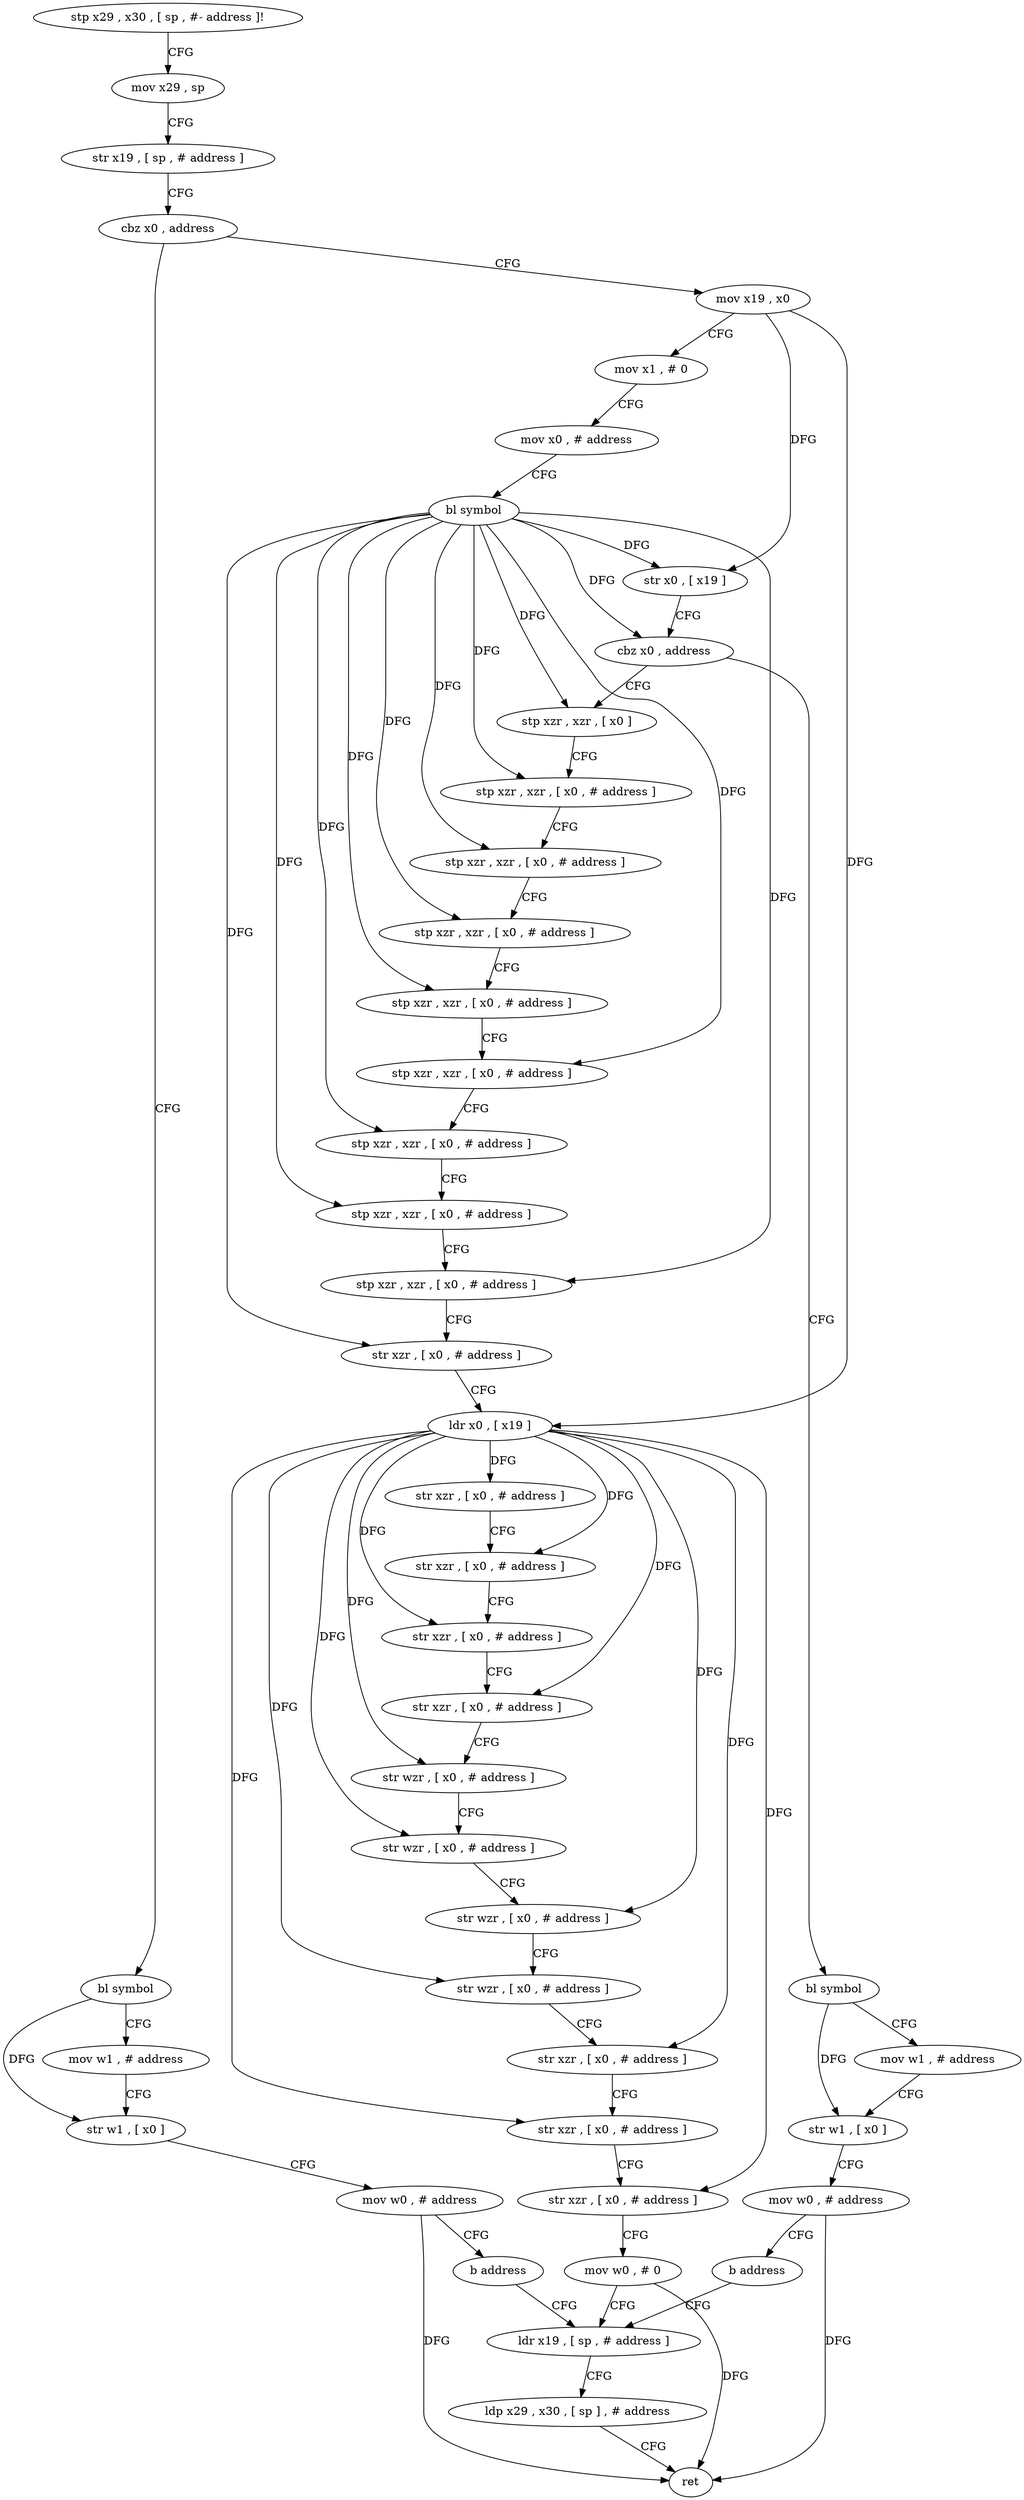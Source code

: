 digraph "func" {
"124228" [label = "stp x29 , x30 , [ sp , #- address ]!" ]
"124232" [label = "mov x29 , sp" ]
"124236" [label = "str x19 , [ sp , # address ]" ]
"124240" [label = "cbz x0 , address" ]
"124372" [label = "bl symbol" ]
"124244" [label = "mov x19 , x0" ]
"124376" [label = "mov w1 , # address" ]
"124380" [label = "str w1 , [ x0 ]" ]
"124384" [label = "mov w0 , # address" ]
"124388" [label = "b address" ]
"124360" [label = "ldr x19 , [ sp , # address ]" ]
"124248" [label = "mov x1 , # 0" ]
"124252" [label = "mov x0 , # address" ]
"124256" [label = "bl symbol" ]
"124260" [label = "str x0 , [ x19 ]" ]
"124264" [label = "cbz x0 , address" ]
"124392" [label = "bl symbol" ]
"124268" [label = "stp xzr , xzr , [ x0 ]" ]
"124364" [label = "ldp x29 , x30 , [ sp ] , # address" ]
"124368" [label = "ret" ]
"124396" [label = "mov w1 , # address" ]
"124400" [label = "str w1 , [ x0 ]" ]
"124404" [label = "mov w0 , # address" ]
"124408" [label = "b address" ]
"124272" [label = "stp xzr , xzr , [ x0 , # address ]" ]
"124276" [label = "stp xzr , xzr , [ x0 , # address ]" ]
"124280" [label = "stp xzr , xzr , [ x0 , # address ]" ]
"124284" [label = "stp xzr , xzr , [ x0 , # address ]" ]
"124288" [label = "stp xzr , xzr , [ x0 , # address ]" ]
"124292" [label = "stp xzr , xzr , [ x0 , # address ]" ]
"124296" [label = "stp xzr , xzr , [ x0 , # address ]" ]
"124300" [label = "stp xzr , xzr , [ x0 , # address ]" ]
"124304" [label = "str xzr , [ x0 , # address ]" ]
"124308" [label = "ldr x0 , [ x19 ]" ]
"124312" [label = "str xzr , [ x0 , # address ]" ]
"124316" [label = "str xzr , [ x0 , # address ]" ]
"124320" [label = "str xzr , [ x0 , # address ]" ]
"124324" [label = "str xzr , [ x0 , # address ]" ]
"124328" [label = "str wzr , [ x0 , # address ]" ]
"124332" [label = "str wzr , [ x0 , # address ]" ]
"124336" [label = "str wzr , [ x0 , # address ]" ]
"124340" [label = "str wzr , [ x0 , # address ]" ]
"124344" [label = "str xzr , [ x0 , # address ]" ]
"124348" [label = "str xzr , [ x0 , # address ]" ]
"124352" [label = "str xzr , [ x0 , # address ]" ]
"124356" [label = "mov w0 , # 0" ]
"124228" -> "124232" [ label = "CFG" ]
"124232" -> "124236" [ label = "CFG" ]
"124236" -> "124240" [ label = "CFG" ]
"124240" -> "124372" [ label = "CFG" ]
"124240" -> "124244" [ label = "CFG" ]
"124372" -> "124376" [ label = "CFG" ]
"124372" -> "124380" [ label = "DFG" ]
"124244" -> "124248" [ label = "CFG" ]
"124244" -> "124260" [ label = "DFG" ]
"124244" -> "124308" [ label = "DFG" ]
"124376" -> "124380" [ label = "CFG" ]
"124380" -> "124384" [ label = "CFG" ]
"124384" -> "124388" [ label = "CFG" ]
"124384" -> "124368" [ label = "DFG" ]
"124388" -> "124360" [ label = "CFG" ]
"124360" -> "124364" [ label = "CFG" ]
"124248" -> "124252" [ label = "CFG" ]
"124252" -> "124256" [ label = "CFG" ]
"124256" -> "124260" [ label = "DFG" ]
"124256" -> "124264" [ label = "DFG" ]
"124256" -> "124268" [ label = "DFG" ]
"124256" -> "124272" [ label = "DFG" ]
"124256" -> "124276" [ label = "DFG" ]
"124256" -> "124280" [ label = "DFG" ]
"124256" -> "124284" [ label = "DFG" ]
"124256" -> "124288" [ label = "DFG" ]
"124256" -> "124292" [ label = "DFG" ]
"124256" -> "124296" [ label = "DFG" ]
"124256" -> "124300" [ label = "DFG" ]
"124256" -> "124304" [ label = "DFG" ]
"124260" -> "124264" [ label = "CFG" ]
"124264" -> "124392" [ label = "CFG" ]
"124264" -> "124268" [ label = "CFG" ]
"124392" -> "124396" [ label = "CFG" ]
"124392" -> "124400" [ label = "DFG" ]
"124268" -> "124272" [ label = "CFG" ]
"124364" -> "124368" [ label = "CFG" ]
"124396" -> "124400" [ label = "CFG" ]
"124400" -> "124404" [ label = "CFG" ]
"124404" -> "124408" [ label = "CFG" ]
"124404" -> "124368" [ label = "DFG" ]
"124408" -> "124360" [ label = "CFG" ]
"124272" -> "124276" [ label = "CFG" ]
"124276" -> "124280" [ label = "CFG" ]
"124280" -> "124284" [ label = "CFG" ]
"124284" -> "124288" [ label = "CFG" ]
"124288" -> "124292" [ label = "CFG" ]
"124292" -> "124296" [ label = "CFG" ]
"124296" -> "124300" [ label = "CFG" ]
"124300" -> "124304" [ label = "CFG" ]
"124304" -> "124308" [ label = "CFG" ]
"124308" -> "124312" [ label = "DFG" ]
"124308" -> "124316" [ label = "DFG" ]
"124308" -> "124320" [ label = "DFG" ]
"124308" -> "124324" [ label = "DFG" ]
"124308" -> "124328" [ label = "DFG" ]
"124308" -> "124332" [ label = "DFG" ]
"124308" -> "124336" [ label = "DFG" ]
"124308" -> "124340" [ label = "DFG" ]
"124308" -> "124344" [ label = "DFG" ]
"124308" -> "124348" [ label = "DFG" ]
"124308" -> "124352" [ label = "DFG" ]
"124312" -> "124316" [ label = "CFG" ]
"124316" -> "124320" [ label = "CFG" ]
"124320" -> "124324" [ label = "CFG" ]
"124324" -> "124328" [ label = "CFG" ]
"124328" -> "124332" [ label = "CFG" ]
"124332" -> "124336" [ label = "CFG" ]
"124336" -> "124340" [ label = "CFG" ]
"124340" -> "124344" [ label = "CFG" ]
"124344" -> "124348" [ label = "CFG" ]
"124348" -> "124352" [ label = "CFG" ]
"124352" -> "124356" [ label = "CFG" ]
"124356" -> "124360" [ label = "CFG" ]
"124356" -> "124368" [ label = "DFG" ]
}

